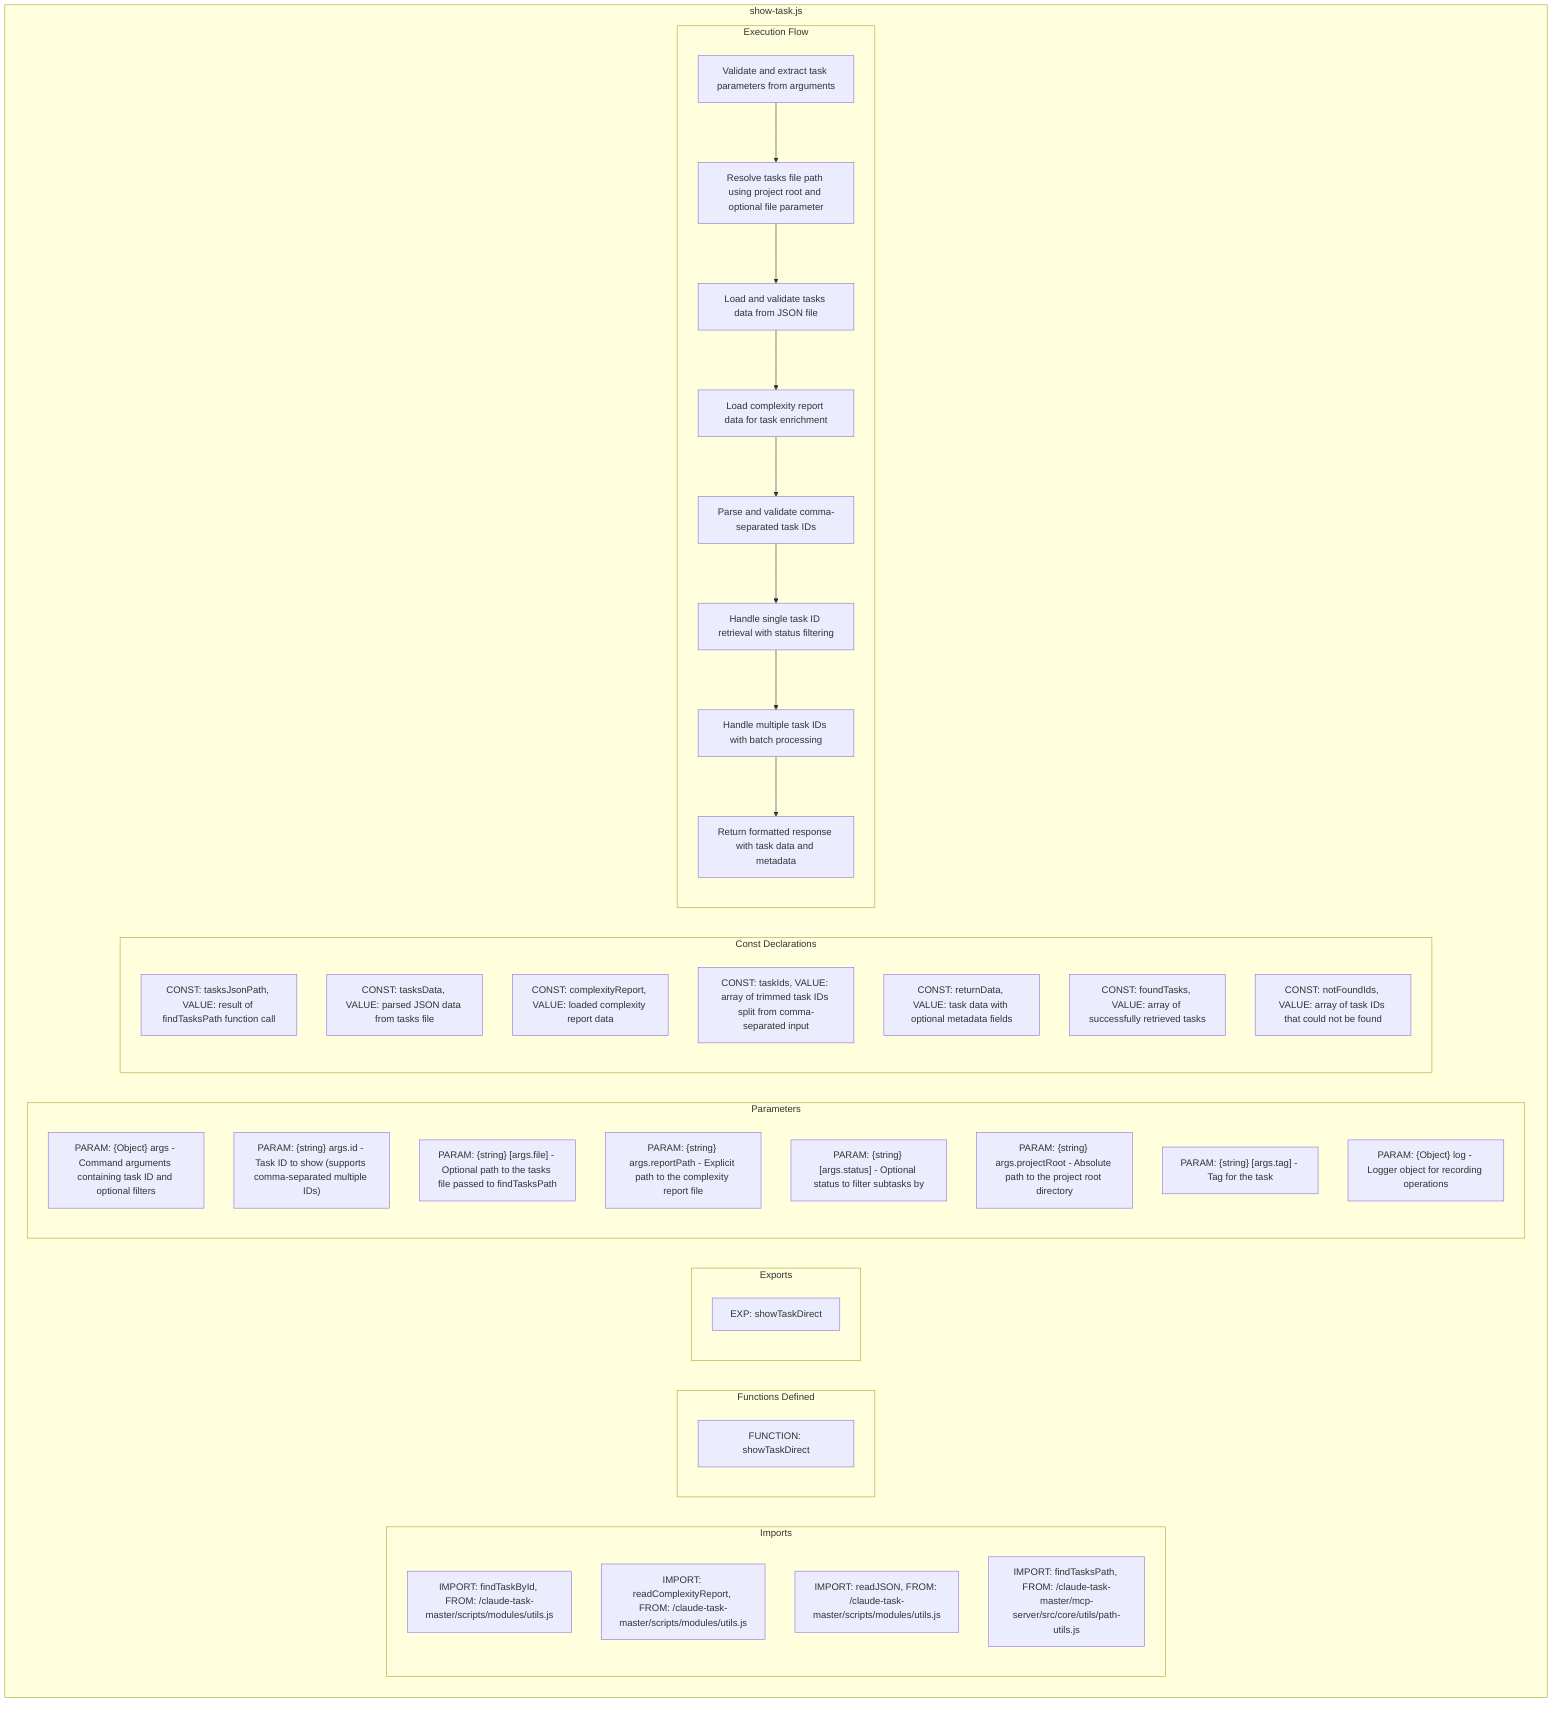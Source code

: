 flowchart TB
    subgraph Imports["Imports"]
        I1["IMPORT: findTaskById, FROM: /claude-task-master/scripts/modules/utils.js"]
        I2["IMPORT: readComplexityReport, FROM: /claude-task-master/scripts/modules/utils.js"]
        I3["IMPORT: readJSON, FROM: /claude-task-master/scripts/modules/utils.js"]
        I4["IMPORT: findTasksPath, FROM: /claude-task-master/mcp-server/src/core/utils/path-utils.js"]
    end
    
    subgraph FunctionsDefined["Functions Defined"]
        FU1["FUNCTION: showTaskDirect"]
    end
    
    subgraph Exports["Exports"]
        E1["EXP: showTaskDirect"]
    end
    
    subgraph Parameters["Parameters"]
        P1["PARAM: {Object} args - Command arguments containing task ID and optional filters"]
        P2["PARAM: {string} args.id - Task ID to show (supports comma-separated multiple IDs)"]
        P3["PARAM: {string} [args.file] - Optional path to the tasks file passed to findTasksPath"]
        P4["PARAM: {string} args.reportPath - Explicit path to the complexity report file"]
        P5["PARAM: {string} [args.status] - Optional status to filter subtasks by"]
        P6["PARAM: {string} args.projectRoot - Absolute path to the project root directory"]
        P7["PARAM: {string} [args.tag] - Tag for the task"]
        P8["PARAM: {Object} log - Logger object for recording operations"]
    end
    
    subgraph Constants["Const Declarations"]
        C1["CONST: tasksJsonPath, VALUE: result of findTasksPath function call"]
        C2["CONST: tasksData, VALUE: parsed JSON data from tasks file"]
        C3["CONST: complexityReport, VALUE: loaded complexity report data"]
        C4["CONST: taskIds, VALUE: array of trimmed task IDs split from comma-separated input"]
        C5["CONST: returnData, VALUE: task data with optional metadata fields"]
        C6["CONST: foundTasks, VALUE: array of successfully retrieved tasks"]
        C7["CONST: notFoundIds, VALUE: array of task IDs that could not be found"]
    end
    
    subgraph ExecutionFlow["Execution Flow"]
        FL1["Validate and extract task parameters from arguments"]
        FL2["Resolve tasks file path using project root and optional file parameter"]
        FL3["Load and validate tasks data from JSON file"]
        FL4["Load complexity report data for task enrichment"]
        FL5["Parse and validate comma-separated task IDs"]
        FL6["Handle single task ID retrieval with status filtering"]
        FL7["Handle multiple task IDs with batch processing"]
        FL8["Return formatted response with task data and metadata"]
    end
    
    subgraph showTaskJs["show-task.js"]
        Imports
        FunctionsDefined
        Exports
        Parameters
        Constants
        ExecutionFlow
    end
    
    FL1 --> FL2
    FL2 --> FL3
    FL3 --> FL4
    FL4 --> FL5
    FL5 --> FL6
    FL6 --> FL7
    FL7 --> FL8